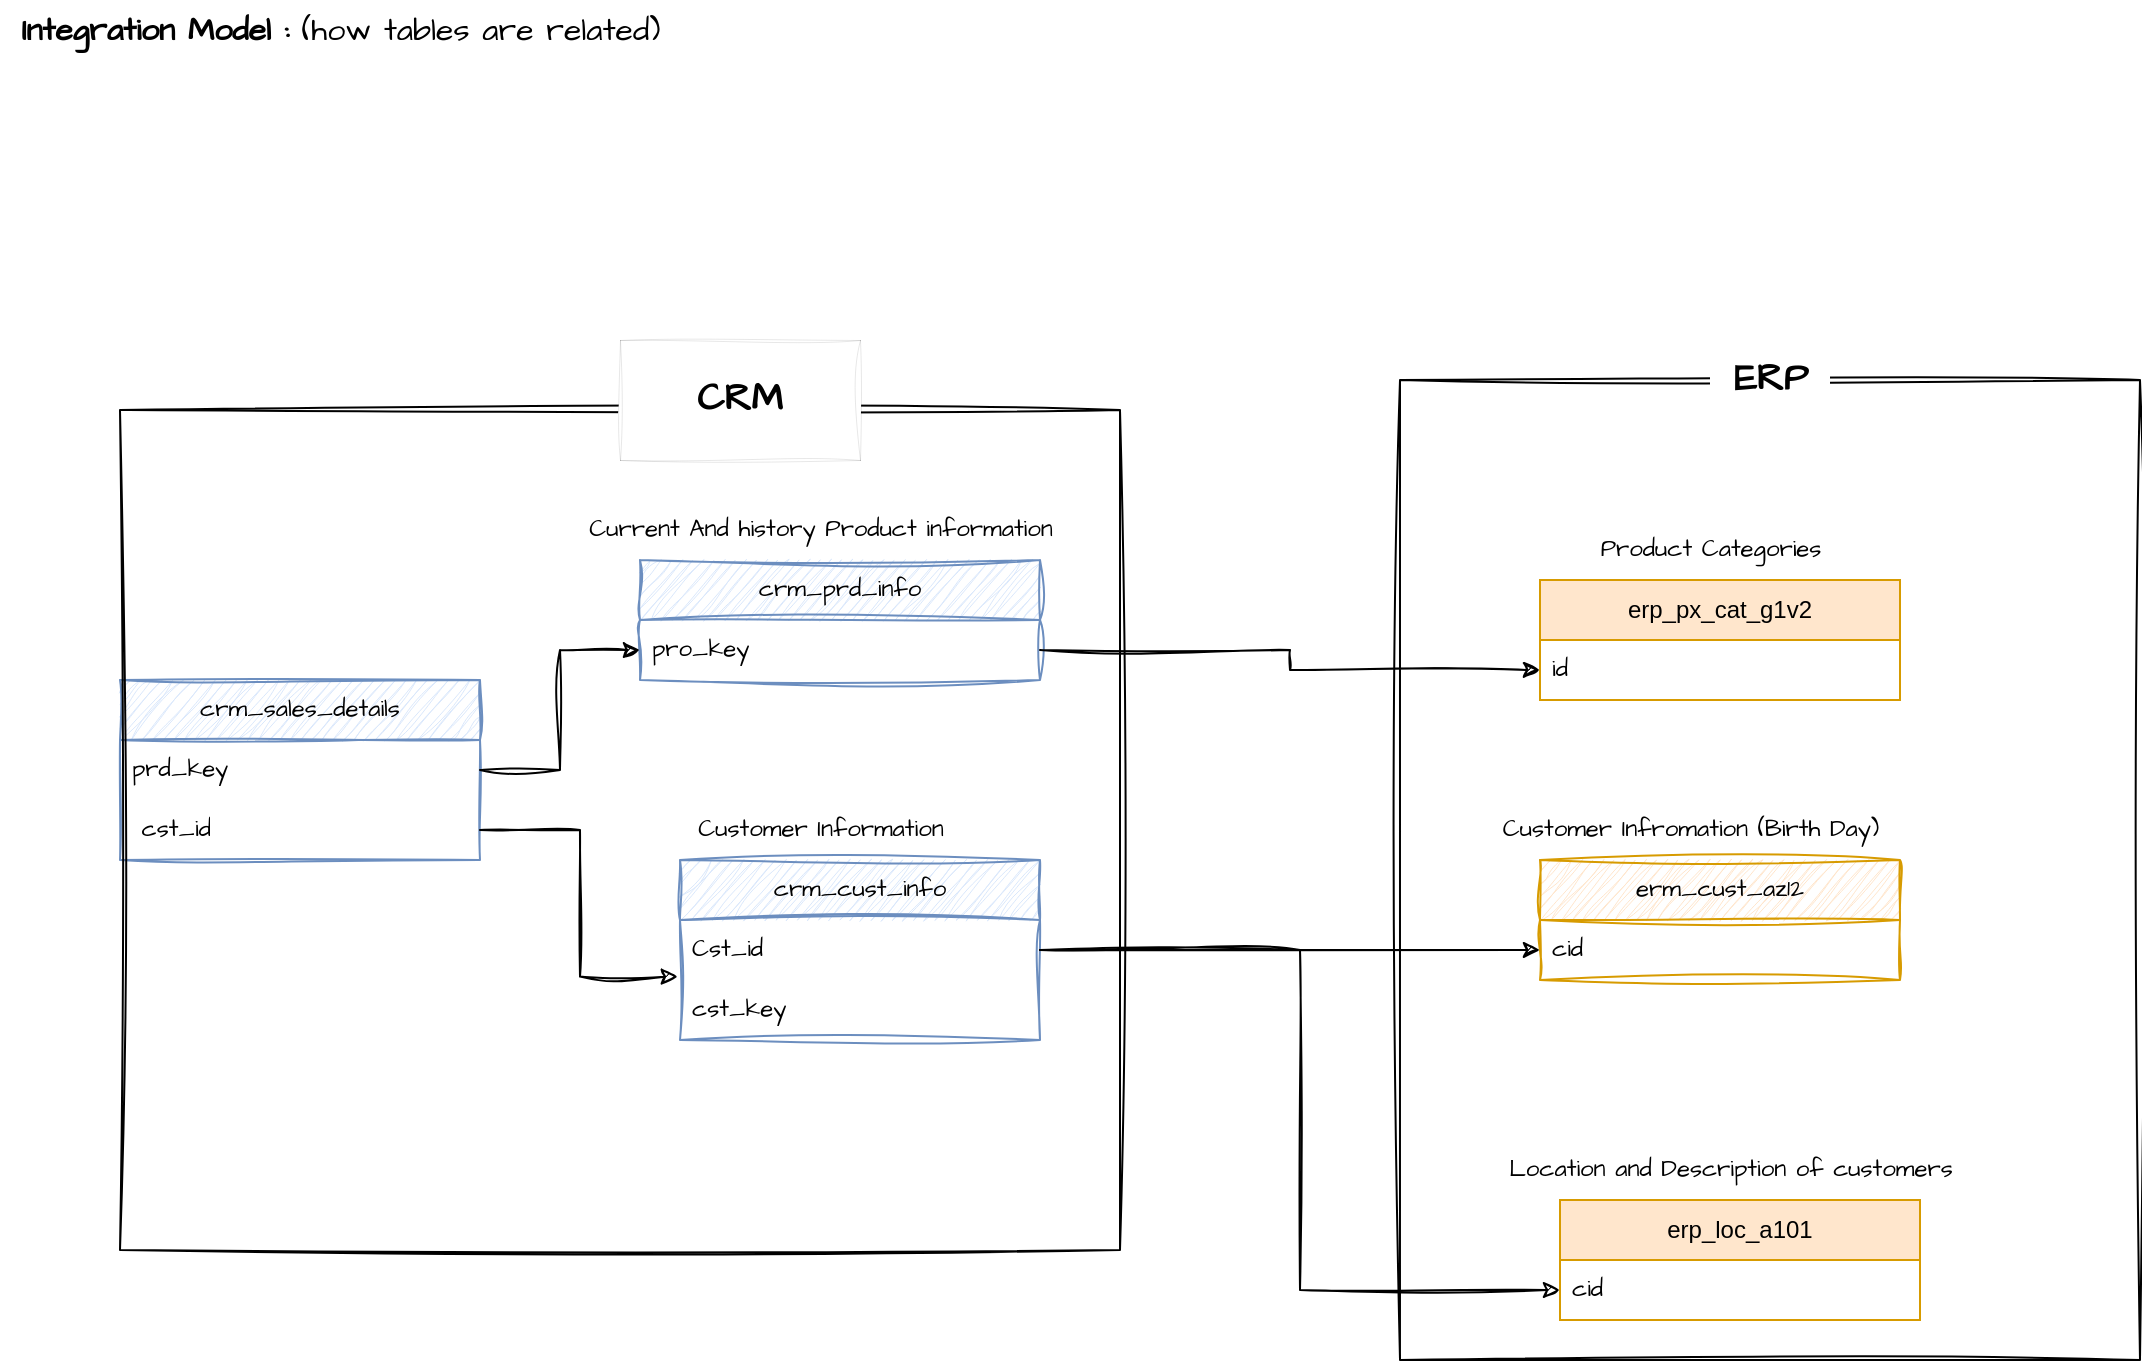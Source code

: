 <mxfile version="28.0.6">
  <diagram name="Page-1" id="CsLkECT0BPujjOsbfQMA">
    <mxGraphModel dx="2870" dy="2607" grid="1" gridSize="10" guides="1" tooltips="1" connect="1" arrows="1" fold="1" page="1" pageScale="1" pageWidth="1200" pageHeight="1920" math="0" shadow="0">
      <root>
        <mxCell id="0" />
        <mxCell id="1" parent="0" />
        <mxCell id="Zcu_OcZmK3-Ax7nd5ciH-1" value="&lt;font style=&quot;font-size: 16px;&quot;&gt;&lt;b&gt;Integration Model : &lt;/b&gt;(how tables are related)&lt;/font&gt;" style="text;html=1;align=center;verticalAlign=middle;resizable=0;points=[];autosize=1;strokeColor=none;fillColor=none;fontFamily=Architects Daughter;fontSource=https%3A%2F%2Ffonts.googleapis.com%2Fcss%3Ffamily%3DArchitects%2BDaughter;" vertex="1" parent="1">
          <mxGeometry x="-2390" y="-1890" width="340" height="30" as="geometry" />
        </mxCell>
        <mxCell id="Zcu_OcZmK3-Ax7nd5ciH-2" value="crm_cust_info" style="swimlane;fontStyle=0;childLayout=stackLayout;horizontal=1;startSize=30;horizontalStack=0;resizeParent=1;resizeParentMax=0;resizeLast=0;collapsible=1;marginBottom=0;whiteSpace=wrap;html=1;sketch=1;hachureGap=4;jiggle=2;curveFitting=1;fontFamily=Architects Daughter;fontSource=https%3A%2F%2Ffonts.googleapis.com%2Fcss%3Ffamily%3DArchitects%2BDaughter;fillColor=#dae8fc;strokeColor=#6c8ebf;" vertex="1" parent="1">
          <mxGeometry x="-2050" y="-1460" width="180" height="90" as="geometry" />
        </mxCell>
        <mxCell id="Zcu_OcZmK3-Ax7nd5ciH-3" value="Cst_id" style="text;strokeColor=none;fillColor=none;align=left;verticalAlign=middle;spacingLeft=4;spacingRight=4;overflow=hidden;points=[[0,0.5],[1,0.5]];portConstraint=eastwest;rotatable=0;whiteSpace=wrap;html=1;fontFamily=Architects Daughter;fontSource=https%3A%2F%2Ffonts.googleapis.com%2Fcss%3Ffamily%3DArchitects%2BDaughter;" vertex="1" parent="Zcu_OcZmK3-Ax7nd5ciH-2">
          <mxGeometry y="30" width="180" height="30" as="geometry" />
        </mxCell>
        <mxCell id="Zcu_OcZmK3-Ax7nd5ciH-18" value="cst_key" style="text;strokeColor=none;fillColor=none;align=left;verticalAlign=middle;spacingLeft=4;spacingRight=4;overflow=hidden;points=[[0,0.5],[1,0.5]];portConstraint=eastwest;rotatable=0;whiteSpace=wrap;html=1;fontFamily=Architects Daughter;fontSource=https%3A%2F%2Ffonts.googleapis.com%2Fcss%3Ffamily%3DArchitects%2BDaughter;" vertex="1" parent="Zcu_OcZmK3-Ax7nd5ciH-2">
          <mxGeometry y="60" width="180" height="30" as="geometry" />
        </mxCell>
        <mxCell id="Zcu_OcZmK3-Ax7nd5ciH-6" value="Customer Information" style="text;html=1;align=center;verticalAlign=middle;resizable=0;points=[];autosize=1;strokeColor=none;fillColor=none;fontFamily=Architects Daughter;fontSource=https%3A%2F%2Ffonts.googleapis.com%2Fcss%3Ffamily%3DArchitects%2BDaughter;" vertex="1" parent="1">
          <mxGeometry x="-2055" y="-1490" width="150" height="30" as="geometry" />
        </mxCell>
        <mxCell id="Zcu_OcZmK3-Ax7nd5ciH-7" value="crm_prd_info" style="swimlane;fontStyle=0;childLayout=stackLayout;horizontal=1;startSize=30;horizontalStack=0;resizeParent=1;resizeParentMax=0;resizeLast=0;collapsible=1;marginBottom=0;whiteSpace=wrap;html=1;sketch=1;hachureGap=4;jiggle=2;curveFitting=1;fontFamily=Architects Daughter;fontSource=https%3A%2F%2Ffonts.googleapis.com%2Fcss%3Ffamily%3DArchitects%2BDaughter;fillColor=#dae8fc;strokeColor=#6c8ebf;" vertex="1" parent="1">
          <mxGeometry x="-2070" y="-1610" width="200" height="60" as="geometry" />
        </mxCell>
        <mxCell id="Zcu_OcZmK3-Ax7nd5ciH-8" value="pro_key" style="text;strokeColor=none;fillColor=none;align=left;verticalAlign=middle;spacingLeft=4;spacingRight=4;overflow=hidden;points=[[0,0.5],[1,0.5]];portConstraint=eastwest;rotatable=0;whiteSpace=wrap;html=1;fontFamily=Architects Daughter;fontSource=https%3A%2F%2Ffonts.googleapis.com%2Fcss%3Ffamily%3DArchitects%2BDaughter;" vertex="1" parent="Zcu_OcZmK3-Ax7nd5ciH-7">
          <mxGeometry y="30" width="200" height="30" as="geometry" />
        </mxCell>
        <mxCell id="Zcu_OcZmK3-Ax7nd5ciH-9" value="Current And history Product information" style="text;html=1;align=center;verticalAlign=middle;resizable=0;points=[];autosize=1;strokeColor=none;fillColor=none;fontFamily=Architects Daughter;fontSource=https%3A%2F%2Ffonts.googleapis.com%2Fcss%3Ffamily%3DArchitects%2BDaughter;" vertex="1" parent="1">
          <mxGeometry x="-2110" y="-1640" width="260" height="30" as="geometry" />
        </mxCell>
        <mxCell id="Zcu_OcZmK3-Ax7nd5ciH-10" value="crm_sales_details" style="swimlane;fontStyle=0;childLayout=stackLayout;horizontal=1;startSize=30;horizontalStack=0;resizeParent=1;resizeParentMax=0;resizeLast=0;collapsible=1;marginBottom=0;whiteSpace=wrap;html=1;sketch=1;hachureGap=4;jiggle=2;curveFitting=1;fontFamily=Architects Daughter;fontSource=https%3A%2F%2Ffonts.googleapis.com%2Fcss%3Ffamily%3DArchitects%2BDaughter;fillColor=#dae8fc;strokeColor=#6c8ebf;" vertex="1" parent="1">
          <mxGeometry x="-2330" y="-1550" width="180" height="90" as="geometry" />
        </mxCell>
        <mxCell id="Zcu_OcZmK3-Ax7nd5ciH-11" value="prd_key" style="text;strokeColor=none;fillColor=none;align=left;verticalAlign=middle;spacingLeft=4;spacingRight=4;overflow=hidden;points=[[0,0.5],[1,0.5]];portConstraint=eastwest;rotatable=0;whiteSpace=wrap;html=1;fontFamily=Architects Daughter;fontSource=https%3A%2F%2Ffonts.googleapis.com%2Fcss%3Ffamily%3DArchitects%2BDaughter;" vertex="1" parent="Zcu_OcZmK3-Ax7nd5ciH-10">
          <mxGeometry y="30" width="180" height="30" as="geometry" />
        </mxCell>
        <mxCell id="Zcu_OcZmK3-Ax7nd5ciH-12" value="&amp;nbsp;cst_id" style="text;strokeColor=none;fillColor=none;align=left;verticalAlign=middle;spacingLeft=4;spacingRight=4;overflow=hidden;points=[[0,0.5],[1,0.5]];portConstraint=eastwest;rotatable=0;whiteSpace=wrap;html=1;fontFamily=Architects Daughter;fontSource=https%3A%2F%2Ffonts.googleapis.com%2Fcss%3Ffamily%3DArchitects%2BDaughter;" vertex="1" parent="Zcu_OcZmK3-Ax7nd5ciH-10">
          <mxGeometry y="60" width="180" height="30" as="geometry" />
        </mxCell>
        <mxCell id="Zcu_OcZmK3-Ax7nd5ciH-13" style="edgeStyle=orthogonalEdgeStyle;rounded=0;sketch=1;hachureGap=4;jiggle=2;curveFitting=1;orthogonalLoop=1;jettySize=auto;html=1;fontFamily=Architects Daughter;fontSource=https%3A%2F%2Ffonts.googleapis.com%2Fcss%3Ffamily%3DArchitects%2BDaughter;" edge="1" parent="1" source="Zcu_OcZmK3-Ax7nd5ciH-11" target="Zcu_OcZmK3-Ax7nd5ciH-8">
          <mxGeometry relative="1" as="geometry" />
        </mxCell>
        <mxCell id="Zcu_OcZmK3-Ax7nd5ciH-14" style="edgeStyle=orthogonalEdgeStyle;rounded=0;sketch=1;hachureGap=4;jiggle=2;curveFitting=1;orthogonalLoop=1;jettySize=auto;html=1;entryX=-0.006;entryY=0.944;entryDx=0;entryDy=0;entryPerimeter=0;fontFamily=Architects Daughter;fontSource=https%3A%2F%2Ffonts.googleapis.com%2Fcss%3Ffamily%3DArchitects%2BDaughter;" edge="1" parent="1" source="Zcu_OcZmK3-Ax7nd5ciH-12" target="Zcu_OcZmK3-Ax7nd5ciH-3">
          <mxGeometry relative="1" as="geometry" />
        </mxCell>
        <mxCell id="Zcu_OcZmK3-Ax7nd5ciH-15" value="erm_cust_az12" style="swimlane;fontStyle=0;childLayout=stackLayout;horizontal=1;startSize=30;horizontalStack=0;resizeParent=1;resizeParentMax=0;resizeLast=0;collapsible=1;marginBottom=0;whiteSpace=wrap;html=1;sketch=1;hachureGap=4;jiggle=2;curveFitting=1;fontFamily=Architects Daughter;fontSource=https%3A%2F%2Ffonts.googleapis.com%2Fcss%3Ffamily%3DArchitects%2BDaughter;fillColor=#ffe6cc;strokeColor=#d79b00;" vertex="1" parent="1">
          <mxGeometry x="-1620" y="-1460" width="180" height="60" as="geometry" />
        </mxCell>
        <mxCell id="Zcu_OcZmK3-Ax7nd5ciH-16" value="cid" style="text;strokeColor=none;fillColor=none;align=left;verticalAlign=middle;spacingLeft=4;spacingRight=4;overflow=hidden;points=[[0,0.5],[1,0.5]];portConstraint=eastwest;rotatable=0;whiteSpace=wrap;html=1;fontFamily=Architects Daughter;fontSource=https%3A%2F%2Ffonts.googleapis.com%2Fcss%3Ffamily%3DArchitects%2BDaughter;" vertex="1" parent="Zcu_OcZmK3-Ax7nd5ciH-15">
          <mxGeometry y="30" width="180" height="30" as="geometry" />
        </mxCell>
        <mxCell id="Zcu_OcZmK3-Ax7nd5ciH-19" value="Customer Infromation (Birth Day)" style="text;html=1;align=center;verticalAlign=middle;resizable=0;points=[];autosize=1;strokeColor=none;fillColor=none;fontFamily=Architects Daughter;fontSource=https%3A%2F%2Ffonts.googleapis.com%2Fcss%3Ffamily%3DArchitects%2BDaughter;" vertex="1" parent="1">
          <mxGeometry x="-1650" y="-1490" width="210" height="30" as="geometry" />
        </mxCell>
        <mxCell id="Zcu_OcZmK3-Ax7nd5ciH-20" value="&lt;font face=&quot;Helvetica&quot;&gt;erp_loc_a101&lt;/font&gt;" style="swimlane;fontStyle=0;childLayout=stackLayout;horizontal=1;startSize=30;horizontalStack=0;resizeParent=1;resizeParentMax=0;resizeLast=0;collapsible=1;marginBottom=0;whiteSpace=wrap;html=1;hachureGap=4;fontFamily=Architects Daughter;fontSource=https%3A%2F%2Ffonts.googleapis.com%2Fcss%3Ffamily%3DArchitects%2BDaughter;fillColor=#ffe6cc;strokeColor=#d79b00;" vertex="1" parent="1">
          <mxGeometry x="-1610" y="-1290" width="180" height="60" as="geometry" />
        </mxCell>
        <mxCell id="Zcu_OcZmK3-Ax7nd5ciH-21" value="cid" style="text;strokeColor=none;fillColor=none;align=left;verticalAlign=middle;spacingLeft=4;spacingRight=4;overflow=hidden;points=[[0,0.5],[1,0.5]];portConstraint=eastwest;rotatable=0;whiteSpace=wrap;html=1;fontFamily=Architects Daughter;fontSource=https%3A%2F%2Ffonts.googleapis.com%2Fcss%3Ffamily%3DArchitects%2BDaughter;" vertex="1" parent="Zcu_OcZmK3-Ax7nd5ciH-20">
          <mxGeometry y="30" width="180" height="30" as="geometry" />
        </mxCell>
        <mxCell id="Zcu_OcZmK3-Ax7nd5ciH-22" style="edgeStyle=orthogonalEdgeStyle;rounded=0;sketch=1;hachureGap=4;jiggle=2;curveFitting=1;orthogonalLoop=1;jettySize=auto;html=1;fontFamily=Architects Daughter;fontSource=https%3A%2F%2Ffonts.googleapis.com%2Fcss%3Ffamily%3DArchitects%2BDaughter;" edge="1" parent="1" source="Zcu_OcZmK3-Ax7nd5ciH-3" target="Zcu_OcZmK3-Ax7nd5ciH-16">
          <mxGeometry relative="1" as="geometry" />
        </mxCell>
        <mxCell id="Zcu_OcZmK3-Ax7nd5ciH-23" style="edgeStyle=orthogonalEdgeStyle;rounded=0;sketch=1;hachureGap=4;jiggle=2;curveFitting=1;orthogonalLoop=1;jettySize=auto;html=1;entryX=0;entryY=0.5;entryDx=0;entryDy=0;fontFamily=Architects Daughter;fontSource=https%3A%2F%2Ffonts.googleapis.com%2Fcss%3Ffamily%3DArchitects%2BDaughter;" edge="1" parent="1" source="Zcu_OcZmK3-Ax7nd5ciH-3" target="Zcu_OcZmK3-Ax7nd5ciH-21">
          <mxGeometry relative="1" as="geometry" />
        </mxCell>
        <mxCell id="Zcu_OcZmK3-Ax7nd5ciH-24" value="Location and Description of customers" style="text;html=1;align=center;verticalAlign=middle;resizable=0;points=[];autosize=1;strokeColor=none;fillColor=none;fontFamily=Architects Daughter;fontSource=https%3A%2F%2Ffonts.googleapis.com%2Fcss%3Ffamily%3DArchitects%2BDaughter;" vertex="1" parent="1">
          <mxGeometry x="-1650" y="-1320" width="250" height="30" as="geometry" />
        </mxCell>
        <mxCell id="Zcu_OcZmK3-Ax7nd5ciH-25" value="&lt;font face=&quot;Helvetica&quot;&gt;erp_px_cat_g1v2&lt;/font&gt;" style="swimlane;fontStyle=0;childLayout=stackLayout;horizontal=1;startSize=30;horizontalStack=0;resizeParent=1;resizeParentMax=0;resizeLast=0;collapsible=1;marginBottom=0;whiteSpace=wrap;html=1;hachureGap=4;fontFamily=Architects Daughter;fontSource=https%3A%2F%2Ffonts.googleapis.com%2Fcss%3Ffamily%3DArchitects%2BDaughter;fillColor=#ffe6cc;strokeColor=#d79b00;" vertex="1" parent="1">
          <mxGeometry x="-1620" y="-1600" width="180" height="60" as="geometry" />
        </mxCell>
        <mxCell id="Zcu_OcZmK3-Ax7nd5ciH-26" value="id" style="text;strokeColor=none;fillColor=none;align=left;verticalAlign=middle;spacingLeft=4;spacingRight=4;overflow=hidden;points=[[0,0.5],[1,0.5]];portConstraint=eastwest;rotatable=0;whiteSpace=wrap;html=1;fontFamily=Architects Daughter;fontSource=https%3A%2F%2Ffonts.googleapis.com%2Fcss%3Ffamily%3DArchitects%2BDaughter;" vertex="1" parent="Zcu_OcZmK3-Ax7nd5ciH-25">
          <mxGeometry y="30" width="180" height="30" as="geometry" />
        </mxCell>
        <mxCell id="Zcu_OcZmK3-Ax7nd5ciH-27" style="edgeStyle=orthogonalEdgeStyle;rounded=0;sketch=1;hachureGap=4;jiggle=2;curveFitting=1;orthogonalLoop=1;jettySize=auto;html=1;entryX=0;entryY=0.5;entryDx=0;entryDy=0;fontFamily=Architects Daughter;fontSource=https%3A%2F%2Ffonts.googleapis.com%2Fcss%3Ffamily%3DArchitects%2BDaughter;" edge="1" parent="1" source="Zcu_OcZmK3-Ax7nd5ciH-8" target="Zcu_OcZmK3-Ax7nd5ciH-26">
          <mxGeometry relative="1" as="geometry" />
        </mxCell>
        <mxCell id="Zcu_OcZmK3-Ax7nd5ciH-28" value="" style="whiteSpace=wrap;html=1;sketch=1;hachureGap=4;jiggle=2;curveFitting=1;fontFamily=Architects Daughter;fontSource=https%3A%2F%2Ffonts.googleapis.com%2Fcss%3Ffamily%3DArchitects%2BDaughter;fillColor=none;" vertex="1" parent="1">
          <mxGeometry x="-2330" y="-1685" width="500" height="420" as="geometry" />
        </mxCell>
        <mxCell id="Zcu_OcZmK3-Ax7nd5ciH-29" value="&lt;b&gt;&lt;font style=&quot;font-size: 19px;&quot;&gt;CRM&lt;/font&gt;&lt;/b&gt;" style="whiteSpace=wrap;html=1;sketch=1;hachureGap=4;jiggle=2;curveFitting=1;fontFamily=Architects Daughter;fontSource=https%3A%2F%2Ffonts.googleapis.com%2Fcss%3Ffamily%3DArchitects%2BDaughter;strokeWidth=0;" vertex="1" parent="1">
          <mxGeometry x="-2080" y="-1720" width="120" height="60" as="geometry" />
        </mxCell>
        <mxCell id="Zcu_OcZmK3-Ax7nd5ciH-31" value="Product Categories" style="text;html=1;align=center;verticalAlign=middle;resizable=0;points=[];autosize=1;strokeColor=none;fillColor=none;fontFamily=Architects Daughter;fontSource=https%3A%2F%2Ffonts.googleapis.com%2Fcss%3Ffamily%3DArchitects%2BDaughter;" vertex="1" parent="1">
          <mxGeometry x="-1600" y="-1630" width="130" height="30" as="geometry" />
        </mxCell>
        <mxCell id="Zcu_OcZmK3-Ax7nd5ciH-30" value="" style="whiteSpace=wrap;html=1;sketch=1;hachureGap=4;jiggle=2;curveFitting=1;fontFamily=Architects Daughter;fontSource=https%3A%2F%2Ffonts.googleapis.com%2Fcss%3Ffamily%3DArchitects%2BDaughter;fillColor=none;" vertex="1" parent="1">
          <mxGeometry x="-1690" y="-1700" width="370" height="490" as="geometry" />
        </mxCell>
        <mxCell id="Zcu_OcZmK3-Ax7nd5ciH-33" value="&lt;font style=&quot;font-size: 19px;&quot;&gt;&lt;b&gt;ERP&lt;/b&gt;&lt;/font&gt;" style="text;html=1;align=center;verticalAlign=middle;resizable=0;points=[];autosize=1;strokeColor=none;fillColor=default;fontFamily=Architects Daughter;fontSource=https%3A%2F%2Ffonts.googleapis.com%2Fcss%3Ffamily%3DArchitects%2BDaughter;" vertex="1" parent="1">
          <mxGeometry x="-1535" y="-1720" width="60" height="40" as="geometry" />
        </mxCell>
      </root>
    </mxGraphModel>
  </diagram>
</mxfile>
